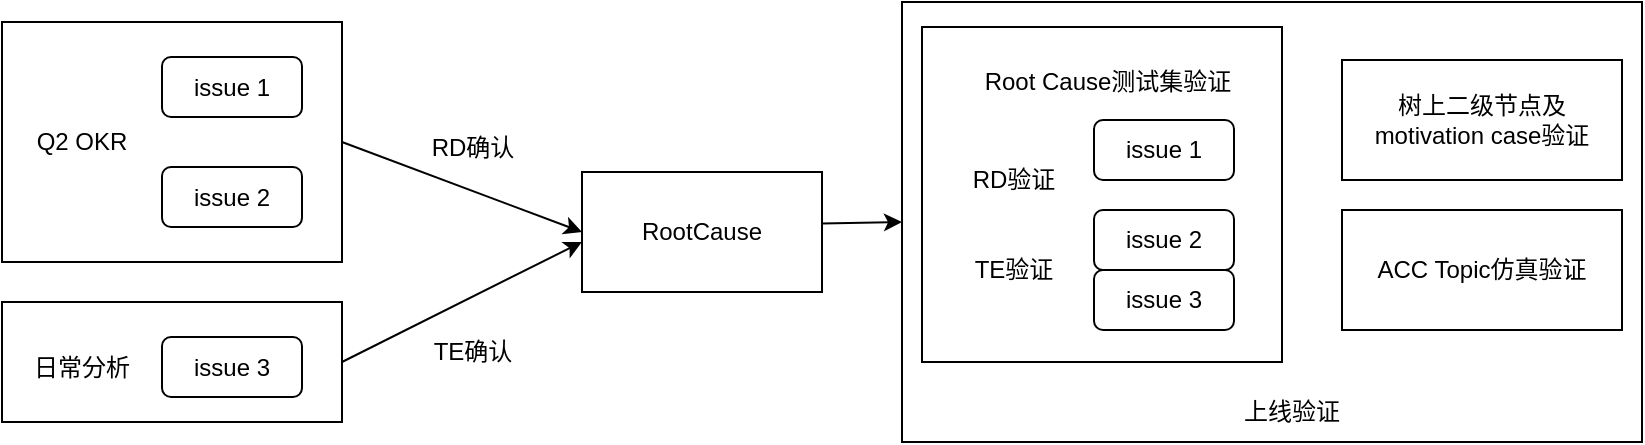 <mxfile version="21.5.2" type="github">
  <diagram name="第 1 页" id="BupNse7iViKritc7MUyU">
    <mxGraphModel dx="995" dy="414" grid="1" gridSize="10" guides="1" tooltips="1" connect="1" arrows="1" fold="1" page="1" pageScale="1" pageWidth="827" pageHeight="1169" math="0" shadow="0">
      <root>
        <mxCell id="0" />
        <mxCell id="1" parent="0" />
        <mxCell id="D9XbA1xjYA6Hx2A3sFwS-1" value="" style="rounded=0;whiteSpace=wrap;html=1;" parent="1" vertex="1">
          <mxGeometry x="40" y="100" width="170" height="120" as="geometry" />
        </mxCell>
        <mxCell id="D9XbA1xjYA6Hx2A3sFwS-2" value="issue 1" style="rounded=1;whiteSpace=wrap;html=1;" parent="1" vertex="1">
          <mxGeometry x="120" y="117.5" width="70" height="30" as="geometry" />
        </mxCell>
        <mxCell id="D9XbA1xjYA6Hx2A3sFwS-3" value="issue 2" style="rounded=1;whiteSpace=wrap;html=1;" parent="1" vertex="1">
          <mxGeometry x="120" y="172.5" width="70" height="30" as="geometry" />
        </mxCell>
        <mxCell id="D9XbA1xjYA6Hx2A3sFwS-4" value="Q2 OKR" style="text;strokeColor=none;align=center;fillColor=none;html=1;verticalAlign=middle;whiteSpace=wrap;rounded=0;" parent="1" vertex="1">
          <mxGeometry x="50" y="145" width="60" height="30" as="geometry" />
        </mxCell>
        <mxCell id="D9XbA1xjYA6Hx2A3sFwS-5" value="" style="rounded=0;whiteSpace=wrap;html=1;" parent="1" vertex="1">
          <mxGeometry x="40" y="240" width="170" height="60" as="geometry" />
        </mxCell>
        <mxCell id="D9XbA1xjYA6Hx2A3sFwS-6" value="issue 3" style="rounded=1;whiteSpace=wrap;html=1;" parent="1" vertex="1">
          <mxGeometry x="120" y="257.5" width="70" height="30" as="geometry" />
        </mxCell>
        <mxCell id="D9XbA1xjYA6Hx2A3sFwS-8" value="日常分析" style="text;strokeColor=none;align=center;fillColor=none;html=1;verticalAlign=middle;whiteSpace=wrap;rounded=0;" parent="1" vertex="1">
          <mxGeometry x="50" y="257.5" width="60" height="30" as="geometry" />
        </mxCell>
        <mxCell id="D9XbA1xjYA6Hx2A3sFwS-9" value="RootCause" style="rounded=0;whiteSpace=wrap;html=1;" parent="1" vertex="1">
          <mxGeometry x="330" y="175" width="120" height="60" as="geometry" />
        </mxCell>
        <mxCell id="D9XbA1xjYA6Hx2A3sFwS-17" value="" style="endArrow=classic;html=1;rounded=0;entryX=0;entryY=0.583;entryDx=0;entryDy=0;exitX=1;exitY=0.5;exitDx=0;exitDy=0;entryPerimeter=0;" parent="1" source="D9XbA1xjYA6Hx2A3sFwS-5" target="D9XbA1xjYA6Hx2A3sFwS-9" edge="1">
          <mxGeometry width="50" height="50" relative="1" as="geometry">
            <mxPoint x="210" y="280" as="sourcePoint" />
            <mxPoint x="260" y="230" as="targetPoint" />
          </mxGeometry>
        </mxCell>
        <mxCell id="D9XbA1xjYA6Hx2A3sFwS-18" value="" style="endArrow=classic;html=1;rounded=0;exitX=1;exitY=0.5;exitDx=0;exitDy=0;entryX=0;entryY=0.5;entryDx=0;entryDy=0;" parent="1" source="D9XbA1xjYA6Hx2A3sFwS-1" target="D9XbA1xjYA6Hx2A3sFwS-9" edge="1">
          <mxGeometry width="50" height="50" relative="1" as="geometry">
            <mxPoint x="220" y="280" as="sourcePoint" />
            <mxPoint x="320" y="200" as="targetPoint" />
          </mxGeometry>
        </mxCell>
        <mxCell id="D9XbA1xjYA6Hx2A3sFwS-19" value="RD确认" style="text;html=1;align=center;verticalAlign=middle;resizable=0;points=[];autosize=1;strokeColor=none;fillColor=none;" parent="1" vertex="1">
          <mxGeometry x="245" y="147.5" width="60" height="30" as="geometry" />
        </mxCell>
        <mxCell id="D9XbA1xjYA6Hx2A3sFwS-20" value="TE确认" style="text;html=1;align=center;verticalAlign=middle;resizable=0;points=[];autosize=1;strokeColor=none;fillColor=none;" parent="1" vertex="1">
          <mxGeometry x="245" y="250" width="60" height="30" as="geometry" />
        </mxCell>
        <mxCell id="JclCXEWJArm7Z5esYoIA-1" value="" style="rounded=0;whiteSpace=wrap;html=1;" vertex="1" parent="1">
          <mxGeometry x="490" y="90" width="370" height="220" as="geometry" />
        </mxCell>
        <mxCell id="JclCXEWJArm7Z5esYoIA-2" value="" style="rounded=0;whiteSpace=wrap;html=1;" vertex="1" parent="1">
          <mxGeometry x="500" y="102.5" width="180" height="167.5" as="geometry" />
        </mxCell>
        <mxCell id="JclCXEWJArm7Z5esYoIA-3" value="issue 1" style="rounded=1;whiteSpace=wrap;html=1;" vertex="1" parent="1">
          <mxGeometry x="586" y="149" width="70" height="30" as="geometry" />
        </mxCell>
        <mxCell id="JclCXEWJArm7Z5esYoIA-4" value="issue 2" style="rounded=1;whiteSpace=wrap;html=1;" vertex="1" parent="1">
          <mxGeometry x="586" y="194" width="70" height="30" as="geometry" />
        </mxCell>
        <mxCell id="JclCXEWJArm7Z5esYoIA-5" value="issue 3" style="rounded=1;whiteSpace=wrap;html=1;" vertex="1" parent="1">
          <mxGeometry x="586" y="224" width="70" height="30" as="geometry" />
        </mxCell>
        <mxCell id="JclCXEWJArm7Z5esYoIA-6" value="RD验证" style="text;strokeColor=none;align=center;fillColor=none;html=1;verticalAlign=middle;whiteSpace=wrap;rounded=0;" vertex="1" parent="1">
          <mxGeometry x="516" y="164" width="60" height="30" as="geometry" />
        </mxCell>
        <mxCell id="JclCXEWJArm7Z5esYoIA-7" value="TE验证" style="text;strokeColor=none;align=center;fillColor=none;html=1;verticalAlign=middle;whiteSpace=wrap;rounded=0;" vertex="1" parent="1">
          <mxGeometry x="516" y="209" width="60" height="30" as="geometry" />
        </mxCell>
        <mxCell id="JclCXEWJArm7Z5esYoIA-8" value="Root Cause测试集验证" style="text;strokeColor=none;align=center;fillColor=none;html=1;verticalAlign=middle;whiteSpace=wrap;rounded=0;" vertex="1" parent="1">
          <mxGeometry x="526" y="115" width="134" height="30" as="geometry" />
        </mxCell>
        <mxCell id="JclCXEWJArm7Z5esYoIA-9" value="树上二级节点及motivation case验证" style="rounded=0;whiteSpace=wrap;html=1;" vertex="1" parent="1">
          <mxGeometry x="710" y="119" width="140" height="60" as="geometry" />
        </mxCell>
        <mxCell id="JclCXEWJArm7Z5esYoIA-10" value="ACC Topic仿真验证" style="rounded=0;whiteSpace=wrap;html=1;" vertex="1" parent="1">
          <mxGeometry x="710" y="194" width="140" height="60" as="geometry" />
        </mxCell>
        <mxCell id="JclCXEWJArm7Z5esYoIA-11" value="上线验证" style="text;strokeColor=none;align=center;fillColor=none;html=1;verticalAlign=middle;whiteSpace=wrap;rounded=0;" vertex="1" parent="1">
          <mxGeometry x="640" y="280" width="90" height="30" as="geometry" />
        </mxCell>
        <mxCell id="JclCXEWJArm7Z5esYoIA-12" value="" style="endArrow=classic;html=1;rounded=0;exitX=1;exitY=0.43;exitDx=0;exitDy=0;entryX=0;entryY=0.5;entryDx=0;entryDy=0;exitPerimeter=0;" edge="1" parent="1" source="D9XbA1xjYA6Hx2A3sFwS-9" target="JclCXEWJArm7Z5esYoIA-1">
          <mxGeometry width="50" height="50" relative="1" as="geometry">
            <mxPoint x="460" y="240" as="sourcePoint" />
            <mxPoint x="480" y="205" as="targetPoint" />
          </mxGeometry>
        </mxCell>
      </root>
    </mxGraphModel>
  </diagram>
</mxfile>
